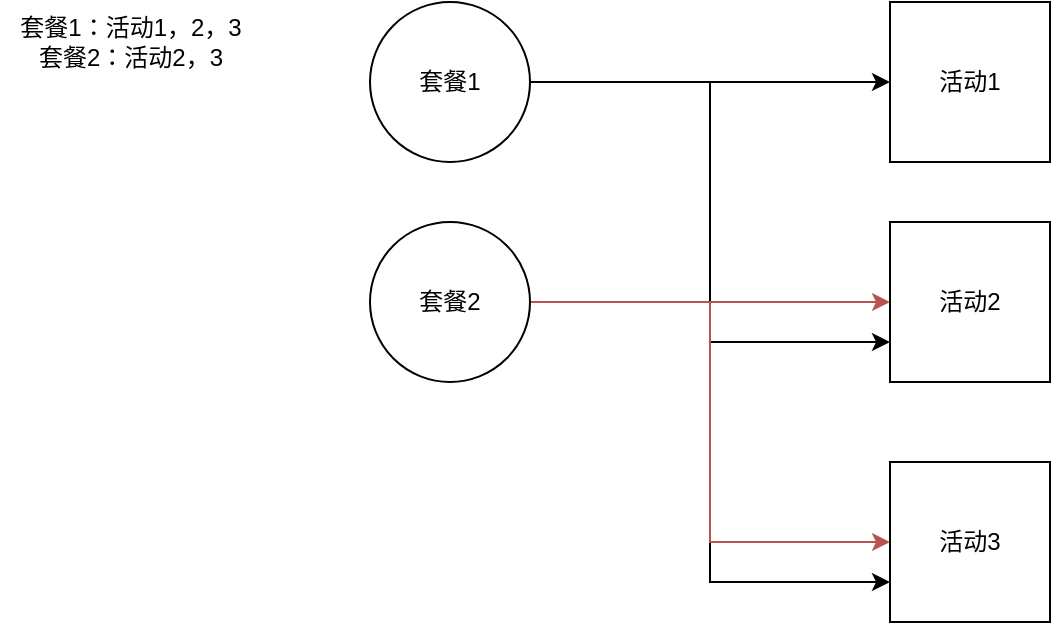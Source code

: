 <mxfile version="20.2.3" type="github">
  <diagram id="BzpOI8MvnMq6wD3kZA_l" name="第 1 页">
    <mxGraphModel dx="1209" dy="741" grid="1" gridSize="10" guides="1" tooltips="1" connect="1" arrows="1" fold="1" page="1" pageScale="1" pageWidth="827" pageHeight="1169" math="0" shadow="0">
      <root>
        <mxCell id="0" />
        <mxCell id="1" parent="0" />
        <mxCell id="pkmIxWvEJpx0Uxizd0hY-11" style="edgeStyle=orthogonalEdgeStyle;rounded=0;orthogonalLoop=1;jettySize=auto;html=1;exitX=1;exitY=0.5;exitDx=0;exitDy=0;entryX=0;entryY=0.5;entryDx=0;entryDy=0;" edge="1" parent="1" source="pkmIxWvEJpx0Uxizd0hY-1" target="pkmIxWvEJpx0Uxizd0hY-2">
          <mxGeometry relative="1" as="geometry" />
        </mxCell>
        <mxCell id="pkmIxWvEJpx0Uxizd0hY-12" style="edgeStyle=orthogonalEdgeStyle;rounded=0;orthogonalLoop=1;jettySize=auto;html=1;exitX=1;exitY=0.5;exitDx=0;exitDy=0;entryX=0;entryY=0.75;entryDx=0;entryDy=0;" edge="1" parent="1" source="pkmIxWvEJpx0Uxizd0hY-1" target="pkmIxWvEJpx0Uxizd0hY-6">
          <mxGeometry relative="1" as="geometry" />
        </mxCell>
        <mxCell id="pkmIxWvEJpx0Uxizd0hY-13" style="edgeStyle=orthogonalEdgeStyle;rounded=0;orthogonalLoop=1;jettySize=auto;html=1;exitX=1;exitY=0.5;exitDx=0;exitDy=0;entryX=0;entryY=0.75;entryDx=0;entryDy=0;" edge="1" parent="1" source="pkmIxWvEJpx0Uxizd0hY-1" target="pkmIxWvEJpx0Uxizd0hY-7">
          <mxGeometry relative="1" as="geometry" />
        </mxCell>
        <mxCell id="pkmIxWvEJpx0Uxizd0hY-1" value="套餐1" style="ellipse;whiteSpace=wrap;html=1;aspect=fixed;" vertex="1" parent="1">
          <mxGeometry x="220" y="160" width="80" height="80" as="geometry" />
        </mxCell>
        <mxCell id="pkmIxWvEJpx0Uxizd0hY-2" value="活动1" style="whiteSpace=wrap;html=1;aspect=fixed;" vertex="1" parent="1">
          <mxGeometry x="480" y="160" width="80" height="80" as="geometry" />
        </mxCell>
        <mxCell id="pkmIxWvEJpx0Uxizd0hY-14" style="edgeStyle=orthogonalEdgeStyle;rounded=0;orthogonalLoop=1;jettySize=auto;html=1;fillColor=#f8cecc;strokeColor=#b85450;entryX=0;entryY=0.5;entryDx=0;entryDy=0;" edge="1" parent="1" source="pkmIxWvEJpx0Uxizd0hY-4" target="pkmIxWvEJpx0Uxizd0hY-6">
          <mxGeometry relative="1" as="geometry">
            <mxPoint x="470" y="330" as="targetPoint" />
          </mxGeometry>
        </mxCell>
        <mxCell id="pkmIxWvEJpx0Uxizd0hY-15" style="edgeStyle=orthogonalEdgeStyle;rounded=0;orthogonalLoop=1;jettySize=auto;html=1;exitX=1;exitY=0.5;exitDx=0;exitDy=0;entryX=0;entryY=0.5;entryDx=0;entryDy=0;fillColor=#f8cecc;strokeColor=#b85450;" edge="1" parent="1" source="pkmIxWvEJpx0Uxizd0hY-4" target="pkmIxWvEJpx0Uxizd0hY-7">
          <mxGeometry relative="1" as="geometry" />
        </mxCell>
        <mxCell id="pkmIxWvEJpx0Uxizd0hY-4" value="套餐2" style="ellipse;whiteSpace=wrap;html=1;aspect=fixed;" vertex="1" parent="1">
          <mxGeometry x="220" y="270" width="80" height="80" as="geometry" />
        </mxCell>
        <mxCell id="pkmIxWvEJpx0Uxizd0hY-6" value="活动2" style="whiteSpace=wrap;html=1;aspect=fixed;" vertex="1" parent="1">
          <mxGeometry x="480" y="270" width="80" height="80" as="geometry" />
        </mxCell>
        <mxCell id="pkmIxWvEJpx0Uxizd0hY-7" value="活动3" style="whiteSpace=wrap;html=1;aspect=fixed;" vertex="1" parent="1">
          <mxGeometry x="480" y="390" width="80" height="80" as="geometry" />
        </mxCell>
        <mxCell id="pkmIxWvEJpx0Uxizd0hY-20" value="套餐1：活动1，2，3&lt;br&gt;套餐2：活动2，3" style="text;html=1;align=center;verticalAlign=middle;resizable=0;points=[];autosize=1;strokeColor=none;fillColor=none;" vertex="1" parent="1">
          <mxGeometry x="35" y="160" width="130" height="40" as="geometry" />
        </mxCell>
      </root>
    </mxGraphModel>
  </diagram>
</mxfile>
